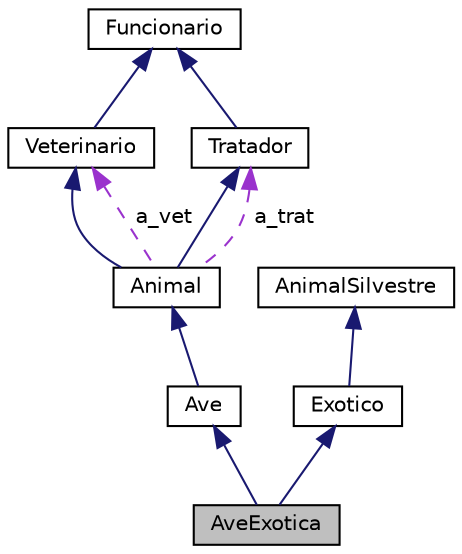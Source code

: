 digraph "AveExotica"
{
  edge [fontname="Helvetica",fontsize="10",labelfontname="Helvetica",labelfontsize="10"];
  node [fontname="Helvetica",fontsize="10",shape=record];
  Node1 [label="AveExotica",height=0.2,width=0.4,color="black", fillcolor="grey75", style="filled", fontcolor="black"];
  Node2 -> Node1 [dir="back",color="midnightblue",fontsize="10",style="solid",fontname="Helvetica"];
  Node2 [label="Ave",height=0.2,width=0.4,color="black", fillcolor="white", style="filled",URL="$classAve.html",tooltip="Classe Devidada da classe Animal. "];
  Node3 -> Node2 [dir="back",color="midnightblue",fontsize="10",style="solid",fontname="Helvetica"];
  Node3 [label="Animal",height=0.2,width=0.4,color="black", fillcolor="white", style="filled",URL="$classAnimal.html"];
  Node4 -> Node3 [dir="back",color="midnightblue",fontsize="10",style="solid",fontname="Helvetica"];
  Node4 [label="Veterinario",height=0.2,width=0.4,color="black", fillcolor="white", style="filled",URL="$classVeterinario.html",tooltip="Classe Derivada Veterinário que herda da classe Funcionário. "];
  Node5 -> Node4 [dir="back",color="midnightblue",fontsize="10",style="solid",fontname="Helvetica"];
  Node5 [label="Funcionario",height=0.2,width=0.4,color="black", fillcolor="white", style="filled",URL="$classFuncionario.html",tooltip="Classe base Abstrata Funcionário. "];
  Node6 -> Node3 [dir="back",color="midnightblue",fontsize="10",style="solid",fontname="Helvetica"];
  Node6 [label="Tratador",height=0.2,width=0.4,color="black", fillcolor="white", style="filled",URL="$classTratador.html",tooltip="Classe derivada Tratador que herda da classe Funcionario. "];
  Node5 -> Node6 [dir="back",color="midnightblue",fontsize="10",style="solid",fontname="Helvetica"];
  Node6 -> Node3 [dir="back",color="darkorchid3",fontsize="10",style="dashed",label=" a_trat" ,fontname="Helvetica"];
  Node4 -> Node3 [dir="back",color="darkorchid3",fontsize="10",style="dashed",label=" a_vet" ,fontname="Helvetica"];
  Node7 -> Node1 [dir="back",color="midnightblue",fontsize="10",style="solid",fontname="Helvetica"];
  Node7 [label="Exotico",height=0.2,width=0.4,color="black", fillcolor="white", style="filled",URL="$classExotico.html",tooltip="Classe Exotico que herda da classe Animal Silvestre. "];
  Node8 -> Node7 [dir="back",color="midnightblue",fontsize="10",style="solid",fontname="Helvetica"];
  Node8 [label="AnimalSilvestre",height=0.2,width=0.4,color="black", fillcolor="white", style="filled",URL="$classAnimalSilvestre.html",tooltip="Classe Animal Silvestre. "];
}
